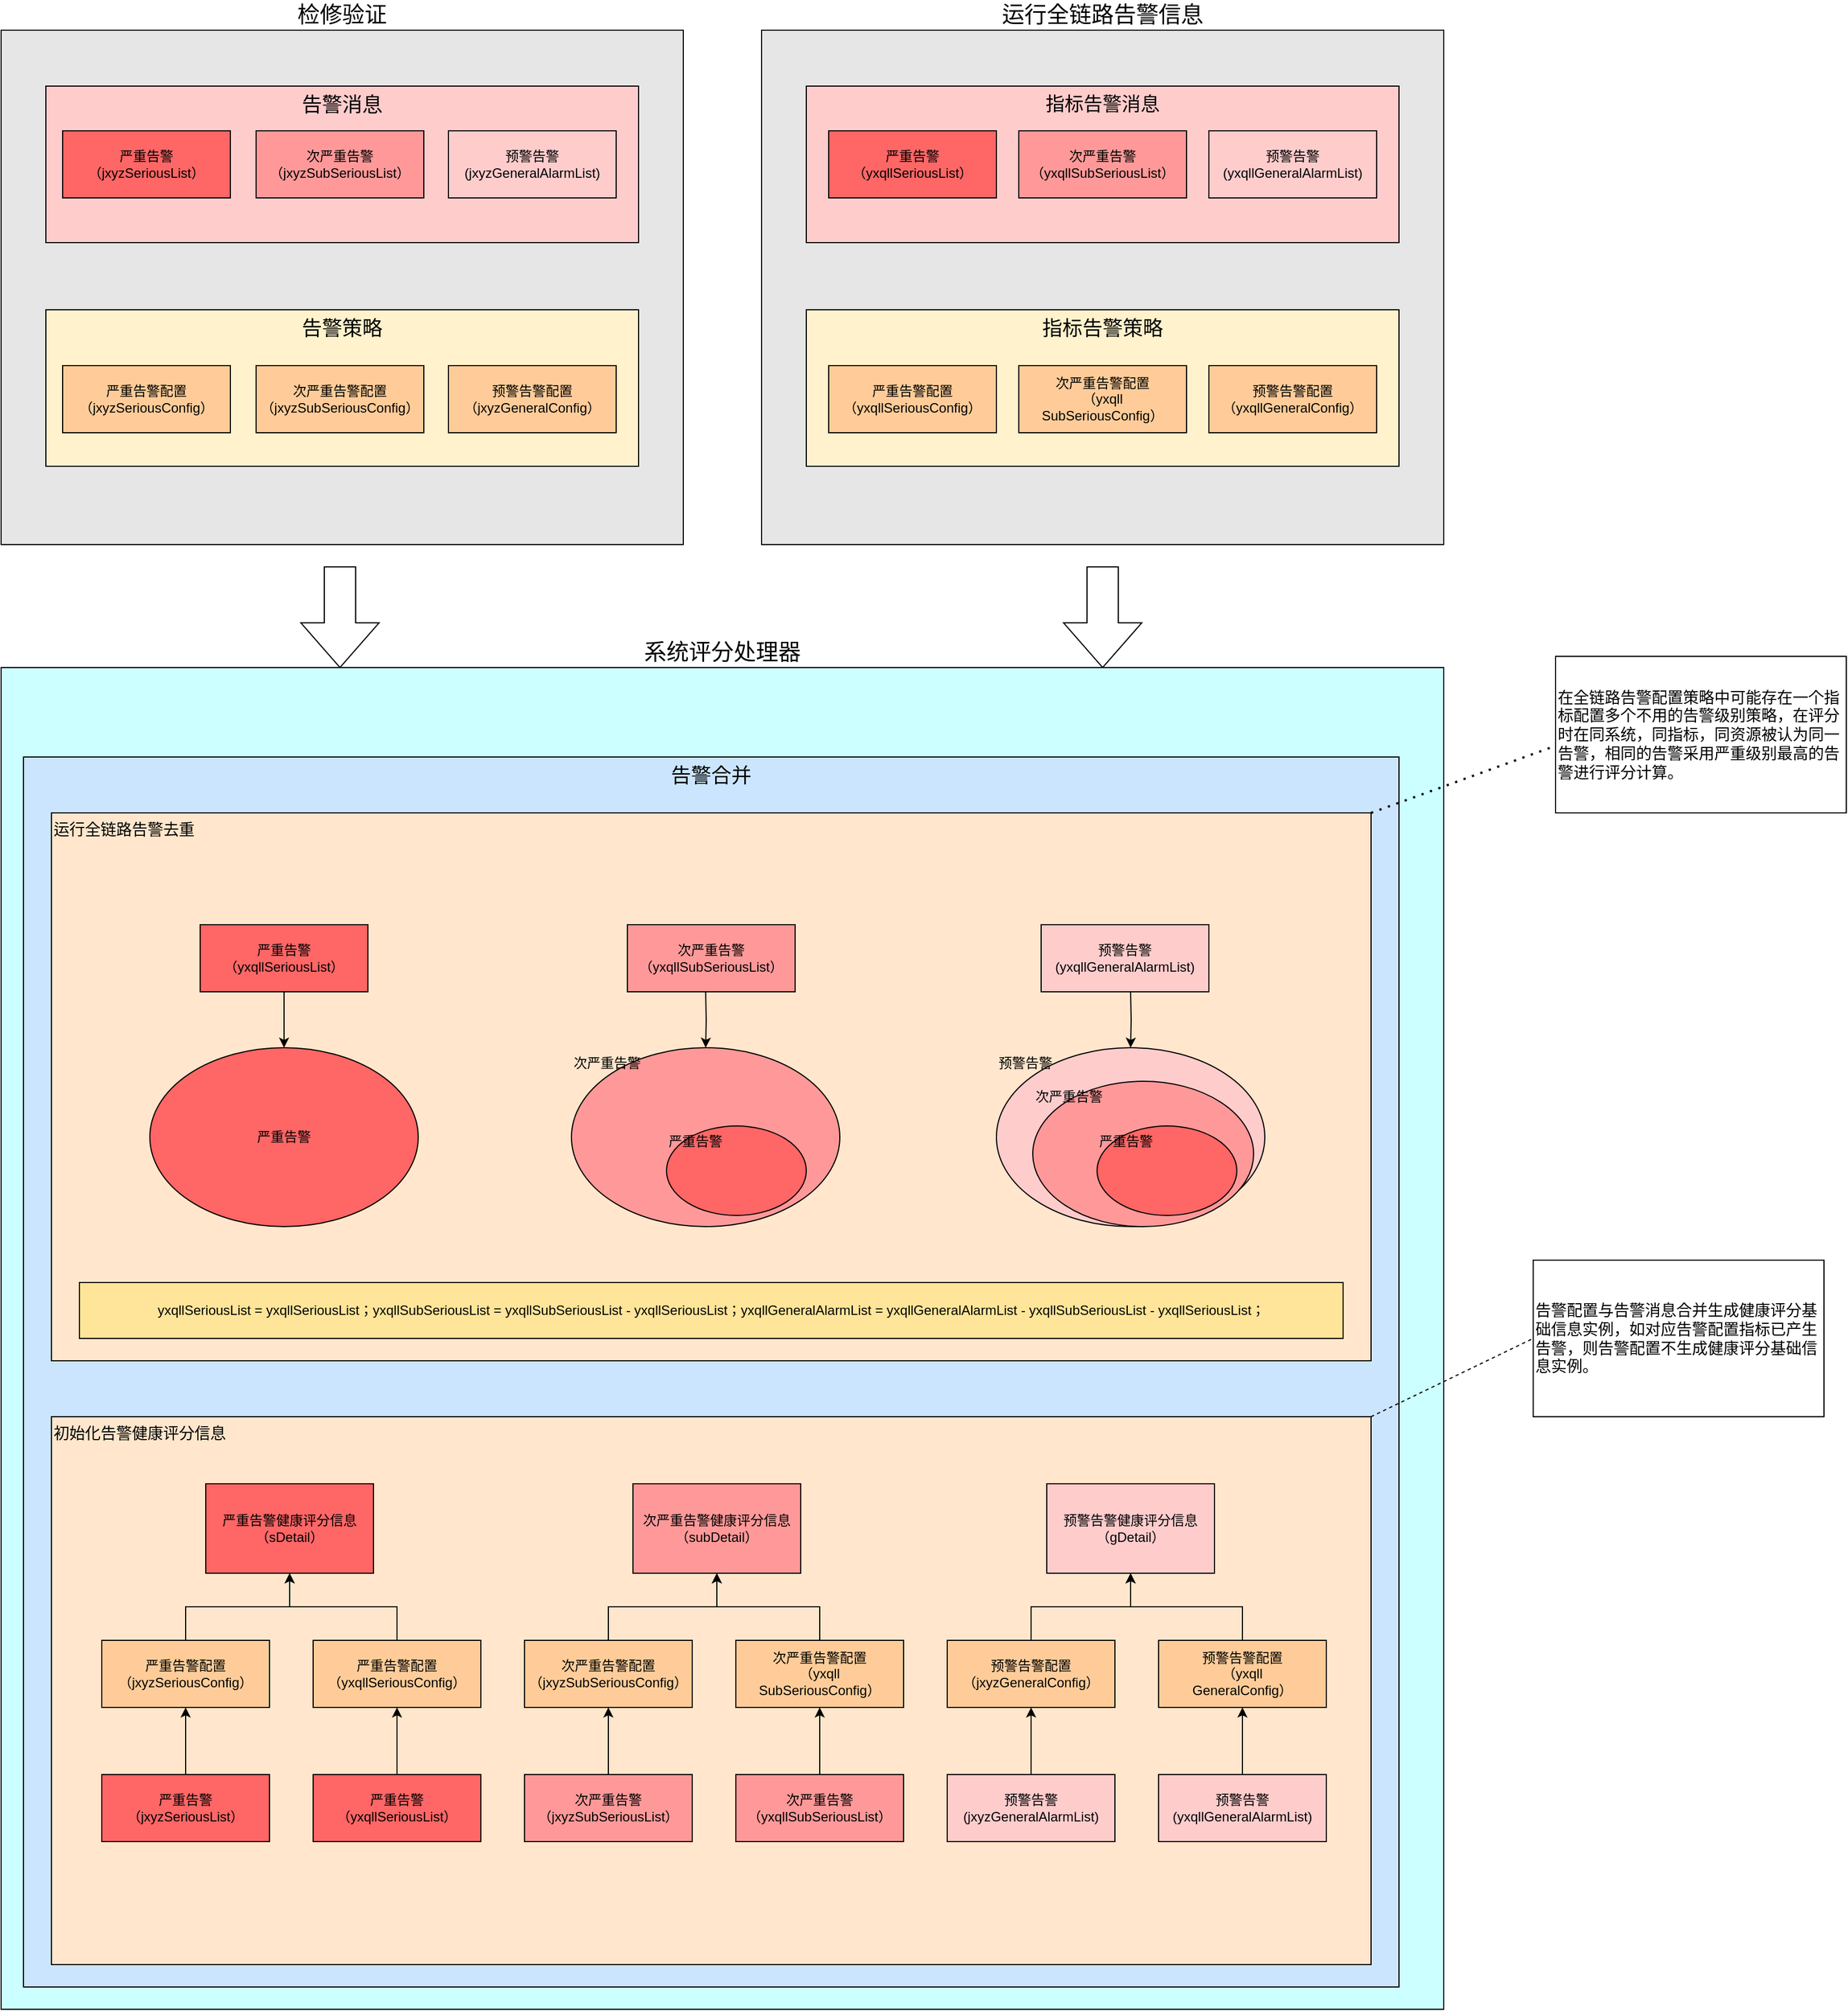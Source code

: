 <mxfile version="20.6.2" type="github">
  <diagram id="DH8fOwqsjjJXpHzjifTU" name="第 1 页">
    <mxGraphModel dx="4146" dy="3511" grid="1" gridSize="10" guides="1" tooltips="1" connect="1" arrows="1" fold="1" page="1" pageScale="1" pageWidth="1200" pageHeight="1920" math="0" shadow="0">
      <root>
        <mxCell id="0" />
        <mxCell id="1" parent="0" />
        <mxCell id="9J3FxOEaC-q5wy8HkhJp-26" value="运行全链路告警信息" style="rounded=0;whiteSpace=wrap;html=1;verticalAlign=bottom;labelPosition=center;verticalLabelPosition=top;align=center;fillColor=#E6E6E6;fontSize=20;" parent="1" vertex="1">
          <mxGeometry x="-390" y="-1860" width="610" height="460" as="geometry" />
        </mxCell>
        <mxCell id="9J3FxOEaC-q5wy8HkhJp-25" value="检修验证" style="rounded=0;whiteSpace=wrap;html=1;verticalAlign=bottom;labelPosition=center;verticalLabelPosition=top;align=center;fillColor=#E6E6E6;fontSize=20;" parent="1" vertex="1">
          <mxGeometry x="-1070" y="-1860" width="610" height="460" as="geometry" />
        </mxCell>
        <mxCell id="9J3FxOEaC-q5wy8HkhJp-1" value="告警消息" style="rounded=0;whiteSpace=wrap;html=1;verticalAlign=top;fillColor=#FFCCCC;fontSize=18;" parent="1" vertex="1">
          <mxGeometry x="-1030" y="-1810" width="530" height="140" as="geometry" />
        </mxCell>
        <mxCell id="9J3FxOEaC-q5wy8HkhJp-2" value="严重告警&lt;br&gt;（jxyzSeriousList）" style="rounded=0;whiteSpace=wrap;html=1;fillColor=#FF6666;" parent="1" vertex="1">
          <mxGeometry x="-1015" y="-1770" width="150" height="60" as="geometry" />
        </mxCell>
        <mxCell id="9J3FxOEaC-q5wy8HkhJp-4" value="次严重告警&lt;br&gt;（jxyzSubSeriousList）" style="rounded=0;whiteSpace=wrap;html=1;fillColor=#FF9999;" parent="1" vertex="1">
          <mxGeometry x="-842" y="-1770" width="150" height="60" as="geometry" />
        </mxCell>
        <mxCell id="9J3FxOEaC-q5wy8HkhJp-5" value="预警告警&lt;br&gt;(jxyzGeneralAlarmList)" style="rounded=0;whiteSpace=wrap;html=1;fillColor=#FFCCCC;" parent="1" vertex="1">
          <mxGeometry x="-670" y="-1770" width="150" height="60" as="geometry" />
        </mxCell>
        <mxCell id="9J3FxOEaC-q5wy8HkhJp-6" value="指标告警消息" style="rounded=0;whiteSpace=wrap;html=1;verticalAlign=top;fillColor=#FFCCCC;fontSize=17;" parent="1" vertex="1">
          <mxGeometry x="-350" y="-1810" width="530" height="140" as="geometry" />
        </mxCell>
        <mxCell id="9J3FxOEaC-q5wy8HkhJp-7" value="严重告警&lt;br&gt;（yxqllSeriousList）" style="rounded=0;whiteSpace=wrap;html=1;fillColor=#FF6666;" parent="1" vertex="1">
          <mxGeometry x="-330" y="-1770" width="150" height="60" as="geometry" />
        </mxCell>
        <mxCell id="9J3FxOEaC-q5wy8HkhJp-8" value="次严重告警&lt;br&gt;（yxqllSubSeriousList）" style="rounded=0;whiteSpace=wrap;html=1;fillColor=#FF9999;" parent="1" vertex="1">
          <mxGeometry x="-160" y="-1770" width="150" height="60" as="geometry" />
        </mxCell>
        <mxCell id="9J3FxOEaC-q5wy8HkhJp-9" value="预警告警&lt;br&gt;(yxqllGeneralAlarmList)" style="rounded=0;whiteSpace=wrap;html=1;fillColor=#FFCCCC;" parent="1" vertex="1">
          <mxGeometry x="10" y="-1770" width="150" height="60" as="geometry" />
        </mxCell>
        <mxCell id="9J3FxOEaC-q5wy8HkhJp-14" value="指标告警策略" style="rounded=0;whiteSpace=wrap;html=1;verticalAlign=top;fillColor=#FFF2CC;fontSize=18;" parent="1" vertex="1">
          <mxGeometry x="-350" y="-1610" width="530" height="140" as="geometry" />
        </mxCell>
        <mxCell id="9J3FxOEaC-q5wy8HkhJp-15" value="告警策略" style="rounded=0;whiteSpace=wrap;html=1;verticalAlign=top;fillColor=#FFF2CC;fontSize=18;" parent="1" vertex="1">
          <mxGeometry x="-1030" y="-1610" width="530" height="140" as="geometry" />
        </mxCell>
        <mxCell id="9J3FxOEaC-q5wy8HkhJp-17" value="系统评分处理器" style="rounded=0;whiteSpace=wrap;html=1;verticalAlign=bottom;labelPosition=center;verticalLabelPosition=top;align=center;fillColor=#CCFFFF;fontSize=20;" parent="1" vertex="1">
          <mxGeometry x="-1070" y="-1290" width="1290" height="1200" as="geometry" />
        </mxCell>
        <mxCell id="9J3FxOEaC-q5wy8HkhJp-18" value="告警合并" style="rounded=0;whiteSpace=wrap;html=1;verticalAlign=top;fillColor=#CCE5FF;fontSize=18;" parent="1" vertex="1">
          <mxGeometry x="-1050" y="-1210" width="1230" height="1100" as="geometry" />
        </mxCell>
        <mxCell id="9J3FxOEaC-q5wy8HkhJp-27" value="严重告警配置&lt;br&gt;（jxyzSeriousConfig）" style="rounded=0;whiteSpace=wrap;html=1;fillColor=#FFCC99;" parent="1" vertex="1">
          <mxGeometry x="-1015" y="-1560" width="150" height="60" as="geometry" />
        </mxCell>
        <mxCell id="9J3FxOEaC-q5wy8HkhJp-28" value="次严重告警配置&lt;br&gt;（jxyzSubSeriousConfig）" style="rounded=0;whiteSpace=wrap;html=1;fillColor=#FFCC99;" parent="1" vertex="1">
          <mxGeometry x="-842" y="-1560" width="150" height="60" as="geometry" />
        </mxCell>
        <mxCell id="9J3FxOEaC-q5wy8HkhJp-29" value="预警告警配置&lt;br&gt;（jxyzGeneralConfig）" style="rounded=0;whiteSpace=wrap;html=1;fillColor=#FFCC99;" parent="1" vertex="1">
          <mxGeometry x="-670" y="-1560" width="150" height="60" as="geometry" />
        </mxCell>
        <mxCell id="9J3FxOEaC-q5wy8HkhJp-30" value="严重告警配置&lt;br&gt;（yxqllSeriousConfig）" style="rounded=0;whiteSpace=wrap;html=1;fillColor=#FFCC99;" parent="1" vertex="1">
          <mxGeometry x="-330" y="-1560" width="150" height="60" as="geometry" />
        </mxCell>
        <mxCell id="9J3FxOEaC-q5wy8HkhJp-31" value="次严重告警配置&lt;br&gt;（yxqll&lt;br&gt;SubSeriousConfig）" style="rounded=0;whiteSpace=wrap;html=1;fillColor=#FFCC99;" parent="1" vertex="1">
          <mxGeometry x="-160" y="-1560" width="150" height="60" as="geometry" />
        </mxCell>
        <mxCell id="9J3FxOEaC-q5wy8HkhJp-32" value="预警告警配置&lt;br&gt;（yxqllGeneralConfig）" style="rounded=0;whiteSpace=wrap;html=1;fillColor=#FFCC99;" parent="1" vertex="1">
          <mxGeometry x="10" y="-1560" width="150" height="60" as="geometry" />
        </mxCell>
        <mxCell id="9J3FxOEaC-q5wy8HkhJp-33" value="运行全链路告警去重" style="rounded=0;whiteSpace=wrap;html=1;verticalAlign=top;align=left;labelPosition=center;verticalLabelPosition=middle;fillColor=#FFE6CC;fontSize=14;" parent="1" vertex="1">
          <mxGeometry x="-1025" y="-1160" width="1180" height="490" as="geometry" />
        </mxCell>
        <mxCell id="9J3FxOEaC-q5wy8HkhJp-34" value="初始化告警健康评分信息" style="rounded=0;whiteSpace=wrap;html=1;align=left;verticalAlign=top;fillColor=#FFE6CC;fontSize=14;" parent="1" vertex="1">
          <mxGeometry x="-1025" y="-620" width="1180" height="490" as="geometry" />
        </mxCell>
        <mxCell id="9J3FxOEaC-q5wy8HkhJp-35" value="yxqllSeriousList = yxqllSeriousList；yxqllSubSeriousList = yxqllSubSeriousList - yxqllSeriousList；yxqllGeneralAlarmList = yxqllGeneralAlarmList - yxqllSubSeriousList - yxqllSeriousList；" style="rounded=0;whiteSpace=wrap;html=1;fillColor=#FFE599;" parent="1" vertex="1">
          <mxGeometry x="-1000" y="-740" width="1130" height="50" as="geometry" />
        </mxCell>
        <mxCell id="9J3FxOEaC-q5wy8HkhJp-36" value="严重告警健康评分信息&lt;br&gt;（sDetail）" style="rounded=0;whiteSpace=wrap;html=1;fillColor=#FF6666;" parent="1" vertex="1">
          <mxGeometry x="-887" y="-560" width="150" height="80" as="geometry" />
        </mxCell>
        <mxCell id="9J3FxOEaC-q5wy8HkhJp-37" value="次严重告警健康评分信息&lt;br&gt;（subDetail）" style="rounded=0;whiteSpace=wrap;html=1;fillColor=#FF9999;" parent="1" vertex="1">
          <mxGeometry x="-505" y="-560" width="150" height="80" as="geometry" />
        </mxCell>
        <mxCell id="9J3FxOEaC-q5wy8HkhJp-38" value="预警告警健康评分信息&lt;br&gt;（gDetail）" style="rounded=0;whiteSpace=wrap;html=1;fillColor=#FFCCCC;" parent="1" vertex="1">
          <mxGeometry x="-135" y="-560" width="150" height="80" as="geometry" />
        </mxCell>
        <mxCell id="9J3FxOEaC-q5wy8HkhJp-50" style="edgeStyle=orthogonalEdgeStyle;rounded=0;orthogonalLoop=1;jettySize=auto;html=1;entryX=0.5;entryY=1;entryDx=0;entryDy=0;" parent="1" source="9J3FxOEaC-q5wy8HkhJp-40" target="9J3FxOEaC-q5wy8HkhJp-36" edge="1">
          <mxGeometry relative="1" as="geometry" />
        </mxCell>
        <mxCell id="9J3FxOEaC-q5wy8HkhJp-40" value="严重告警配置&lt;br&gt;（jxyzSeriousConfig）" style="rounded=0;whiteSpace=wrap;html=1;fillColor=#FFCC99;" parent="1" vertex="1">
          <mxGeometry x="-980" y="-420" width="150" height="60" as="geometry" />
        </mxCell>
        <mxCell id="9J3FxOEaC-q5wy8HkhJp-52" style="edgeStyle=orthogonalEdgeStyle;rounded=0;orthogonalLoop=1;jettySize=auto;html=1;entryX=0.5;entryY=1;entryDx=0;entryDy=0;" parent="1" source="9J3FxOEaC-q5wy8HkhJp-41" target="9J3FxOEaC-q5wy8HkhJp-36" edge="1">
          <mxGeometry relative="1" as="geometry" />
        </mxCell>
        <mxCell id="9J3FxOEaC-q5wy8HkhJp-41" value="严重告警配置&lt;br&gt;（yxqllSeriousConfig）" style="rounded=0;whiteSpace=wrap;html=1;fillColor=#FFCC99;" parent="1" vertex="1">
          <mxGeometry x="-791" y="-420" width="150" height="60" as="geometry" />
        </mxCell>
        <mxCell id="9J3FxOEaC-q5wy8HkhJp-60" style="edgeStyle=orthogonalEdgeStyle;rounded=0;orthogonalLoop=1;jettySize=auto;html=1;entryX=0.5;entryY=1;entryDx=0;entryDy=0;" parent="1" source="9J3FxOEaC-q5wy8HkhJp-44" target="9J3FxOEaC-q5wy8HkhJp-37" edge="1">
          <mxGeometry relative="1" as="geometry" />
        </mxCell>
        <mxCell id="9J3FxOEaC-q5wy8HkhJp-44" value="次严重告警配置&lt;br&gt;（jxyzSubSeriousConfig）" style="rounded=0;whiteSpace=wrap;html=1;fillColor=#FFCC99;" parent="1" vertex="1">
          <mxGeometry x="-602" y="-420" width="150" height="60" as="geometry" />
        </mxCell>
        <mxCell id="9J3FxOEaC-q5wy8HkhJp-61" style="edgeStyle=orthogonalEdgeStyle;rounded=0;orthogonalLoop=1;jettySize=auto;html=1;entryX=0.5;entryY=1;entryDx=0;entryDy=0;" parent="1" source="9J3FxOEaC-q5wy8HkhJp-45" target="9J3FxOEaC-q5wy8HkhJp-37" edge="1">
          <mxGeometry relative="1" as="geometry" />
        </mxCell>
        <mxCell id="9J3FxOEaC-q5wy8HkhJp-45" value="次严重告警配置&lt;br&gt;（yxqll&lt;br&gt;SubSeriousConfig）" style="rounded=0;whiteSpace=wrap;html=1;fillColor=#FFCC99;" parent="1" vertex="1">
          <mxGeometry x="-413" y="-420" width="150" height="60" as="geometry" />
        </mxCell>
        <mxCell id="9J3FxOEaC-q5wy8HkhJp-64" style="edgeStyle=orthogonalEdgeStyle;rounded=0;orthogonalLoop=1;jettySize=auto;html=1;" parent="1" source="9J3FxOEaC-q5wy8HkhJp-46" target="9J3FxOEaC-q5wy8HkhJp-38" edge="1">
          <mxGeometry relative="1" as="geometry" />
        </mxCell>
        <mxCell id="9J3FxOEaC-q5wy8HkhJp-46" value="预警告警配置&lt;br&gt;（jxyzGeneralConfig）" style="rounded=0;whiteSpace=wrap;html=1;fillColor=#FFCC99;" parent="1" vertex="1">
          <mxGeometry x="-224" y="-420" width="150" height="60" as="geometry" />
        </mxCell>
        <mxCell id="9J3FxOEaC-q5wy8HkhJp-67" style="edgeStyle=orthogonalEdgeStyle;rounded=0;orthogonalLoop=1;jettySize=auto;html=1;" parent="1" source="9J3FxOEaC-q5wy8HkhJp-47" target="9J3FxOEaC-q5wy8HkhJp-38" edge="1">
          <mxGeometry relative="1" as="geometry" />
        </mxCell>
        <mxCell id="9J3FxOEaC-q5wy8HkhJp-47" value="预警告警配置&lt;br&gt;（yxqll&lt;br&gt;GeneralConfig）" style="rounded=0;whiteSpace=wrap;html=1;fillColor=#FFCC99;" parent="1" vertex="1">
          <mxGeometry x="-35" y="-420" width="150" height="60" as="geometry" />
        </mxCell>
        <mxCell id="9J3FxOEaC-q5wy8HkhJp-53" style="edgeStyle=orthogonalEdgeStyle;rounded=0;orthogonalLoop=1;jettySize=auto;html=1;entryX=0.5;entryY=1;entryDx=0;entryDy=0;" parent="1" source="9J3FxOEaC-q5wy8HkhJp-48" target="9J3FxOEaC-q5wy8HkhJp-40" edge="1">
          <mxGeometry relative="1" as="geometry" />
        </mxCell>
        <mxCell id="9J3FxOEaC-q5wy8HkhJp-48" value="严重告警&lt;br&gt;（jxyzSeriousList）" style="rounded=0;whiteSpace=wrap;html=1;fillColor=#FF6666;" parent="1" vertex="1">
          <mxGeometry x="-980" y="-300" width="150" height="60" as="geometry" />
        </mxCell>
        <mxCell id="9J3FxOEaC-q5wy8HkhJp-55" value="" style="edgeStyle=orthogonalEdgeStyle;rounded=0;orthogonalLoop=1;jettySize=auto;html=1;" parent="1" source="9J3FxOEaC-q5wy8HkhJp-54" target="9J3FxOEaC-q5wy8HkhJp-41" edge="1">
          <mxGeometry relative="1" as="geometry" />
        </mxCell>
        <mxCell id="9J3FxOEaC-q5wy8HkhJp-54" value="严重告警&lt;br&gt;（yxqllSeriousList）" style="rounded=0;whiteSpace=wrap;html=1;fillColor=#FF6666;" parent="1" vertex="1">
          <mxGeometry x="-791" y="-300" width="150" height="60" as="geometry" />
        </mxCell>
        <mxCell id="9J3FxOEaC-q5wy8HkhJp-58" style="edgeStyle=orthogonalEdgeStyle;rounded=0;orthogonalLoop=1;jettySize=auto;html=1;" parent="1" source="9J3FxOEaC-q5wy8HkhJp-56" target="9J3FxOEaC-q5wy8HkhJp-44" edge="1">
          <mxGeometry relative="1" as="geometry" />
        </mxCell>
        <mxCell id="9J3FxOEaC-q5wy8HkhJp-56" value="次严重告警&lt;br&gt;（jxyzSubSeriousList）" style="rounded=0;whiteSpace=wrap;html=1;fillColor=#FF9999;" parent="1" vertex="1">
          <mxGeometry x="-602" y="-300" width="150" height="60" as="geometry" />
        </mxCell>
        <mxCell id="9J3FxOEaC-q5wy8HkhJp-59" style="edgeStyle=orthogonalEdgeStyle;rounded=0;orthogonalLoop=1;jettySize=auto;html=1;entryX=0.5;entryY=1;entryDx=0;entryDy=0;" parent="1" source="9J3FxOEaC-q5wy8HkhJp-57" target="9J3FxOEaC-q5wy8HkhJp-45" edge="1">
          <mxGeometry relative="1" as="geometry" />
        </mxCell>
        <mxCell id="9J3FxOEaC-q5wy8HkhJp-57" value="次严重告警&lt;br&gt;（yxqllSubSeriousList）" style="rounded=0;whiteSpace=wrap;html=1;fillColor=#FF9999;" parent="1" vertex="1">
          <mxGeometry x="-413" y="-300" width="150" height="60" as="geometry" />
        </mxCell>
        <mxCell id="9J3FxOEaC-q5wy8HkhJp-68" style="edgeStyle=orthogonalEdgeStyle;rounded=0;orthogonalLoop=1;jettySize=auto;html=1;" parent="1" source="9J3FxOEaC-q5wy8HkhJp-62" target="9J3FxOEaC-q5wy8HkhJp-46" edge="1">
          <mxGeometry relative="1" as="geometry" />
        </mxCell>
        <mxCell id="9J3FxOEaC-q5wy8HkhJp-62" value="预警告警&lt;br&gt;(jxyzGeneralAlarmList)" style="rounded=0;whiteSpace=wrap;html=1;fillColor=#FFCCCC;" parent="1" vertex="1">
          <mxGeometry x="-224" y="-300" width="150" height="60" as="geometry" />
        </mxCell>
        <mxCell id="9J3FxOEaC-q5wy8HkhJp-69" style="edgeStyle=orthogonalEdgeStyle;rounded=0;orthogonalLoop=1;jettySize=auto;html=1;entryX=0.5;entryY=1;entryDx=0;entryDy=0;" parent="1" source="9J3FxOEaC-q5wy8HkhJp-63" target="9J3FxOEaC-q5wy8HkhJp-47" edge="1">
          <mxGeometry relative="1" as="geometry" />
        </mxCell>
        <mxCell id="9J3FxOEaC-q5wy8HkhJp-63" value="预警告警&lt;br&gt;(yxqllGeneralAlarmList)" style="rounded=0;whiteSpace=wrap;html=1;fillColor=#FFCCCC;" parent="1" vertex="1">
          <mxGeometry x="-35" y="-300" width="150" height="60" as="geometry" />
        </mxCell>
        <mxCell id="9J3FxOEaC-q5wy8HkhJp-75" value="" style="html=1;shadow=0;dashed=0;align=center;verticalAlign=middle;shape=mxgraph.arrows2.arrow;dy=0.6;dx=40;direction=south;notch=0;" parent="1" vertex="1">
          <mxGeometry x="-802" y="-1380" width="70" height="90" as="geometry" />
        </mxCell>
        <mxCell id="9J3FxOEaC-q5wy8HkhJp-76" value="" style="html=1;shadow=0;dashed=0;align=center;verticalAlign=middle;shape=mxgraph.arrows2.arrow;dy=0.6;dx=40;direction=south;notch=0;" parent="1" vertex="1">
          <mxGeometry x="-120" y="-1380" width="70" height="90" as="geometry" />
        </mxCell>
        <mxCell id="9J3FxOEaC-q5wy8HkhJp-82" style="edgeStyle=orthogonalEdgeStyle;rounded=0;orthogonalLoop=1;jettySize=auto;html=1;" parent="1" source="9J3FxOEaC-q5wy8HkhJp-77" target="9J3FxOEaC-q5wy8HkhJp-81" edge="1">
          <mxGeometry relative="1" as="geometry" />
        </mxCell>
        <mxCell id="9J3FxOEaC-q5wy8HkhJp-77" value="严重告警&lt;br&gt;（yxqllSeriousList）" style="rounded=0;whiteSpace=wrap;html=1;fillColor=#FF6666;" parent="1" vertex="1">
          <mxGeometry x="-892" y="-1060" width="150" height="60" as="geometry" />
        </mxCell>
        <mxCell id="9J3FxOEaC-q5wy8HkhJp-78" value="次严重告警&lt;br&gt;（yxqllSubSeriousList）" style="rounded=0;whiteSpace=wrap;html=1;fillColor=#FF9999;" parent="1" vertex="1">
          <mxGeometry x="-510" y="-1060" width="150" height="60" as="geometry" />
        </mxCell>
        <mxCell id="9J3FxOEaC-q5wy8HkhJp-79" value="预警告警&lt;br&gt;(yxqllGeneralAlarmList)" style="rounded=0;whiteSpace=wrap;html=1;fillColor=#FFCCCC;" parent="1" vertex="1">
          <mxGeometry x="-140" y="-1060" width="150" height="60" as="geometry" />
        </mxCell>
        <mxCell id="9J3FxOEaC-q5wy8HkhJp-81" value="严重告警" style="ellipse;whiteSpace=wrap;html=1;fillColor=#FF6666;" parent="1" vertex="1">
          <mxGeometry x="-937" y="-950" width="240" height="160" as="geometry" />
        </mxCell>
        <mxCell id="9J3FxOEaC-q5wy8HkhJp-83" style="edgeStyle=orthogonalEdgeStyle;rounded=0;orthogonalLoop=1;jettySize=auto;html=1;" parent="1" target="9J3FxOEaC-q5wy8HkhJp-84" edge="1">
          <mxGeometry relative="1" as="geometry">
            <mxPoint x="-440" y="-1000" as="sourcePoint" />
          </mxGeometry>
        </mxCell>
        <mxCell id="9J3FxOEaC-q5wy8HkhJp-84" value="次严重告警" style="ellipse;whiteSpace=wrap;html=1;fillColor=#FF9999;align=left;labelPosition=center;verticalLabelPosition=middle;verticalAlign=top;" parent="1" vertex="1">
          <mxGeometry x="-560" y="-950" width="240" height="160" as="geometry" />
        </mxCell>
        <mxCell id="9J3FxOEaC-q5wy8HkhJp-85" style="edgeStyle=orthogonalEdgeStyle;rounded=0;orthogonalLoop=1;jettySize=auto;html=1;" parent="1" target="9J3FxOEaC-q5wy8HkhJp-86" edge="1">
          <mxGeometry relative="1" as="geometry">
            <mxPoint x="-60" y="-1000" as="sourcePoint" />
          </mxGeometry>
        </mxCell>
        <mxCell id="9J3FxOEaC-q5wy8HkhJp-86" value="预警告警" style="ellipse;whiteSpace=wrap;html=1;fillColor=#FFCCCC;align=left;verticalAlign=top;" parent="1" vertex="1">
          <mxGeometry x="-180" y="-950" width="240" height="160" as="geometry" />
        </mxCell>
        <mxCell id="9J3FxOEaC-q5wy8HkhJp-87" value="严重告警" style="ellipse;whiteSpace=wrap;html=1;fillColor=#FF6666;align=left;verticalAlign=top;" parent="1" vertex="1">
          <mxGeometry x="-475" y="-880" width="125" height="80" as="geometry" />
        </mxCell>
        <mxCell id="9J3FxOEaC-q5wy8HkhJp-88" value="次严重告警" style="ellipse;whiteSpace=wrap;html=1;fillColor=#FF9999;align=left;verticalAlign=top;" parent="1" vertex="1">
          <mxGeometry x="-147.5" y="-920" width="197.5" height="130" as="geometry" />
        </mxCell>
        <mxCell id="9J3FxOEaC-q5wy8HkhJp-89" value="严重告警" style="ellipse;whiteSpace=wrap;html=1;fillColor=#FF6666;align=left;verticalAlign=top;" parent="1" vertex="1">
          <mxGeometry x="-90" y="-880" width="125" height="80" as="geometry" />
        </mxCell>
        <mxCell id="9J3FxOEaC-q5wy8HkhJp-92" value="" style="endArrow=none;dashed=1;html=1;dashPattern=1 3;strokeWidth=2;rounded=0;fontSize=14;exitX=1;exitY=0;exitDx=0;exitDy=0;" parent="1" source="9J3FxOEaC-q5wy8HkhJp-33" edge="1">
          <mxGeometry width="50" height="50" relative="1" as="geometry">
            <mxPoint x="310" y="-1140" as="sourcePoint" />
            <mxPoint x="320" y="-1220" as="targetPoint" />
          </mxGeometry>
        </mxCell>
        <mxCell id="9J3FxOEaC-q5wy8HkhJp-93" value="在全链路告警配置策略中可能存在一个指标配置多个不用的告警级别策略，在评分时在同系统，同指标，同资源被认为同一告警，相同的告警采用严重级别最高的告警进行评分计算。" style="text;html=1;strokeColor=default;fillColor=none;align=left;verticalAlign=middle;whiteSpace=wrap;rounded=0;fontSize=14;" parent="1" vertex="1">
          <mxGeometry x="320" y="-1300" width="260" height="140" as="geometry" />
        </mxCell>
        <mxCell id="9J3FxOEaC-q5wy8HkhJp-94" value="" style="endArrow=none;dashed=1;html=1;rounded=0;fontSize=14;exitX=1;exitY=0;exitDx=0;exitDy=0;" parent="1" source="9J3FxOEaC-q5wy8HkhJp-34" edge="1">
          <mxGeometry width="50" height="50" relative="1" as="geometry">
            <mxPoint x="250" y="-640" as="sourcePoint" />
            <mxPoint x="300" y="-690" as="targetPoint" />
          </mxGeometry>
        </mxCell>
        <mxCell id="9J3FxOEaC-q5wy8HkhJp-96" value="告警配置与告警消息合并生成健康评分基础信息实例，如对应告警配置指标已产生告警，则告警配置不生成健康评分基础信息实例。" style="text;html=1;strokeColor=default;fillColor=none;align=left;verticalAlign=middle;whiteSpace=wrap;rounded=0;fontSize=14;" parent="1" vertex="1">
          <mxGeometry x="300" y="-760" width="260" height="140" as="geometry" />
        </mxCell>
      </root>
    </mxGraphModel>
  </diagram>
</mxfile>
